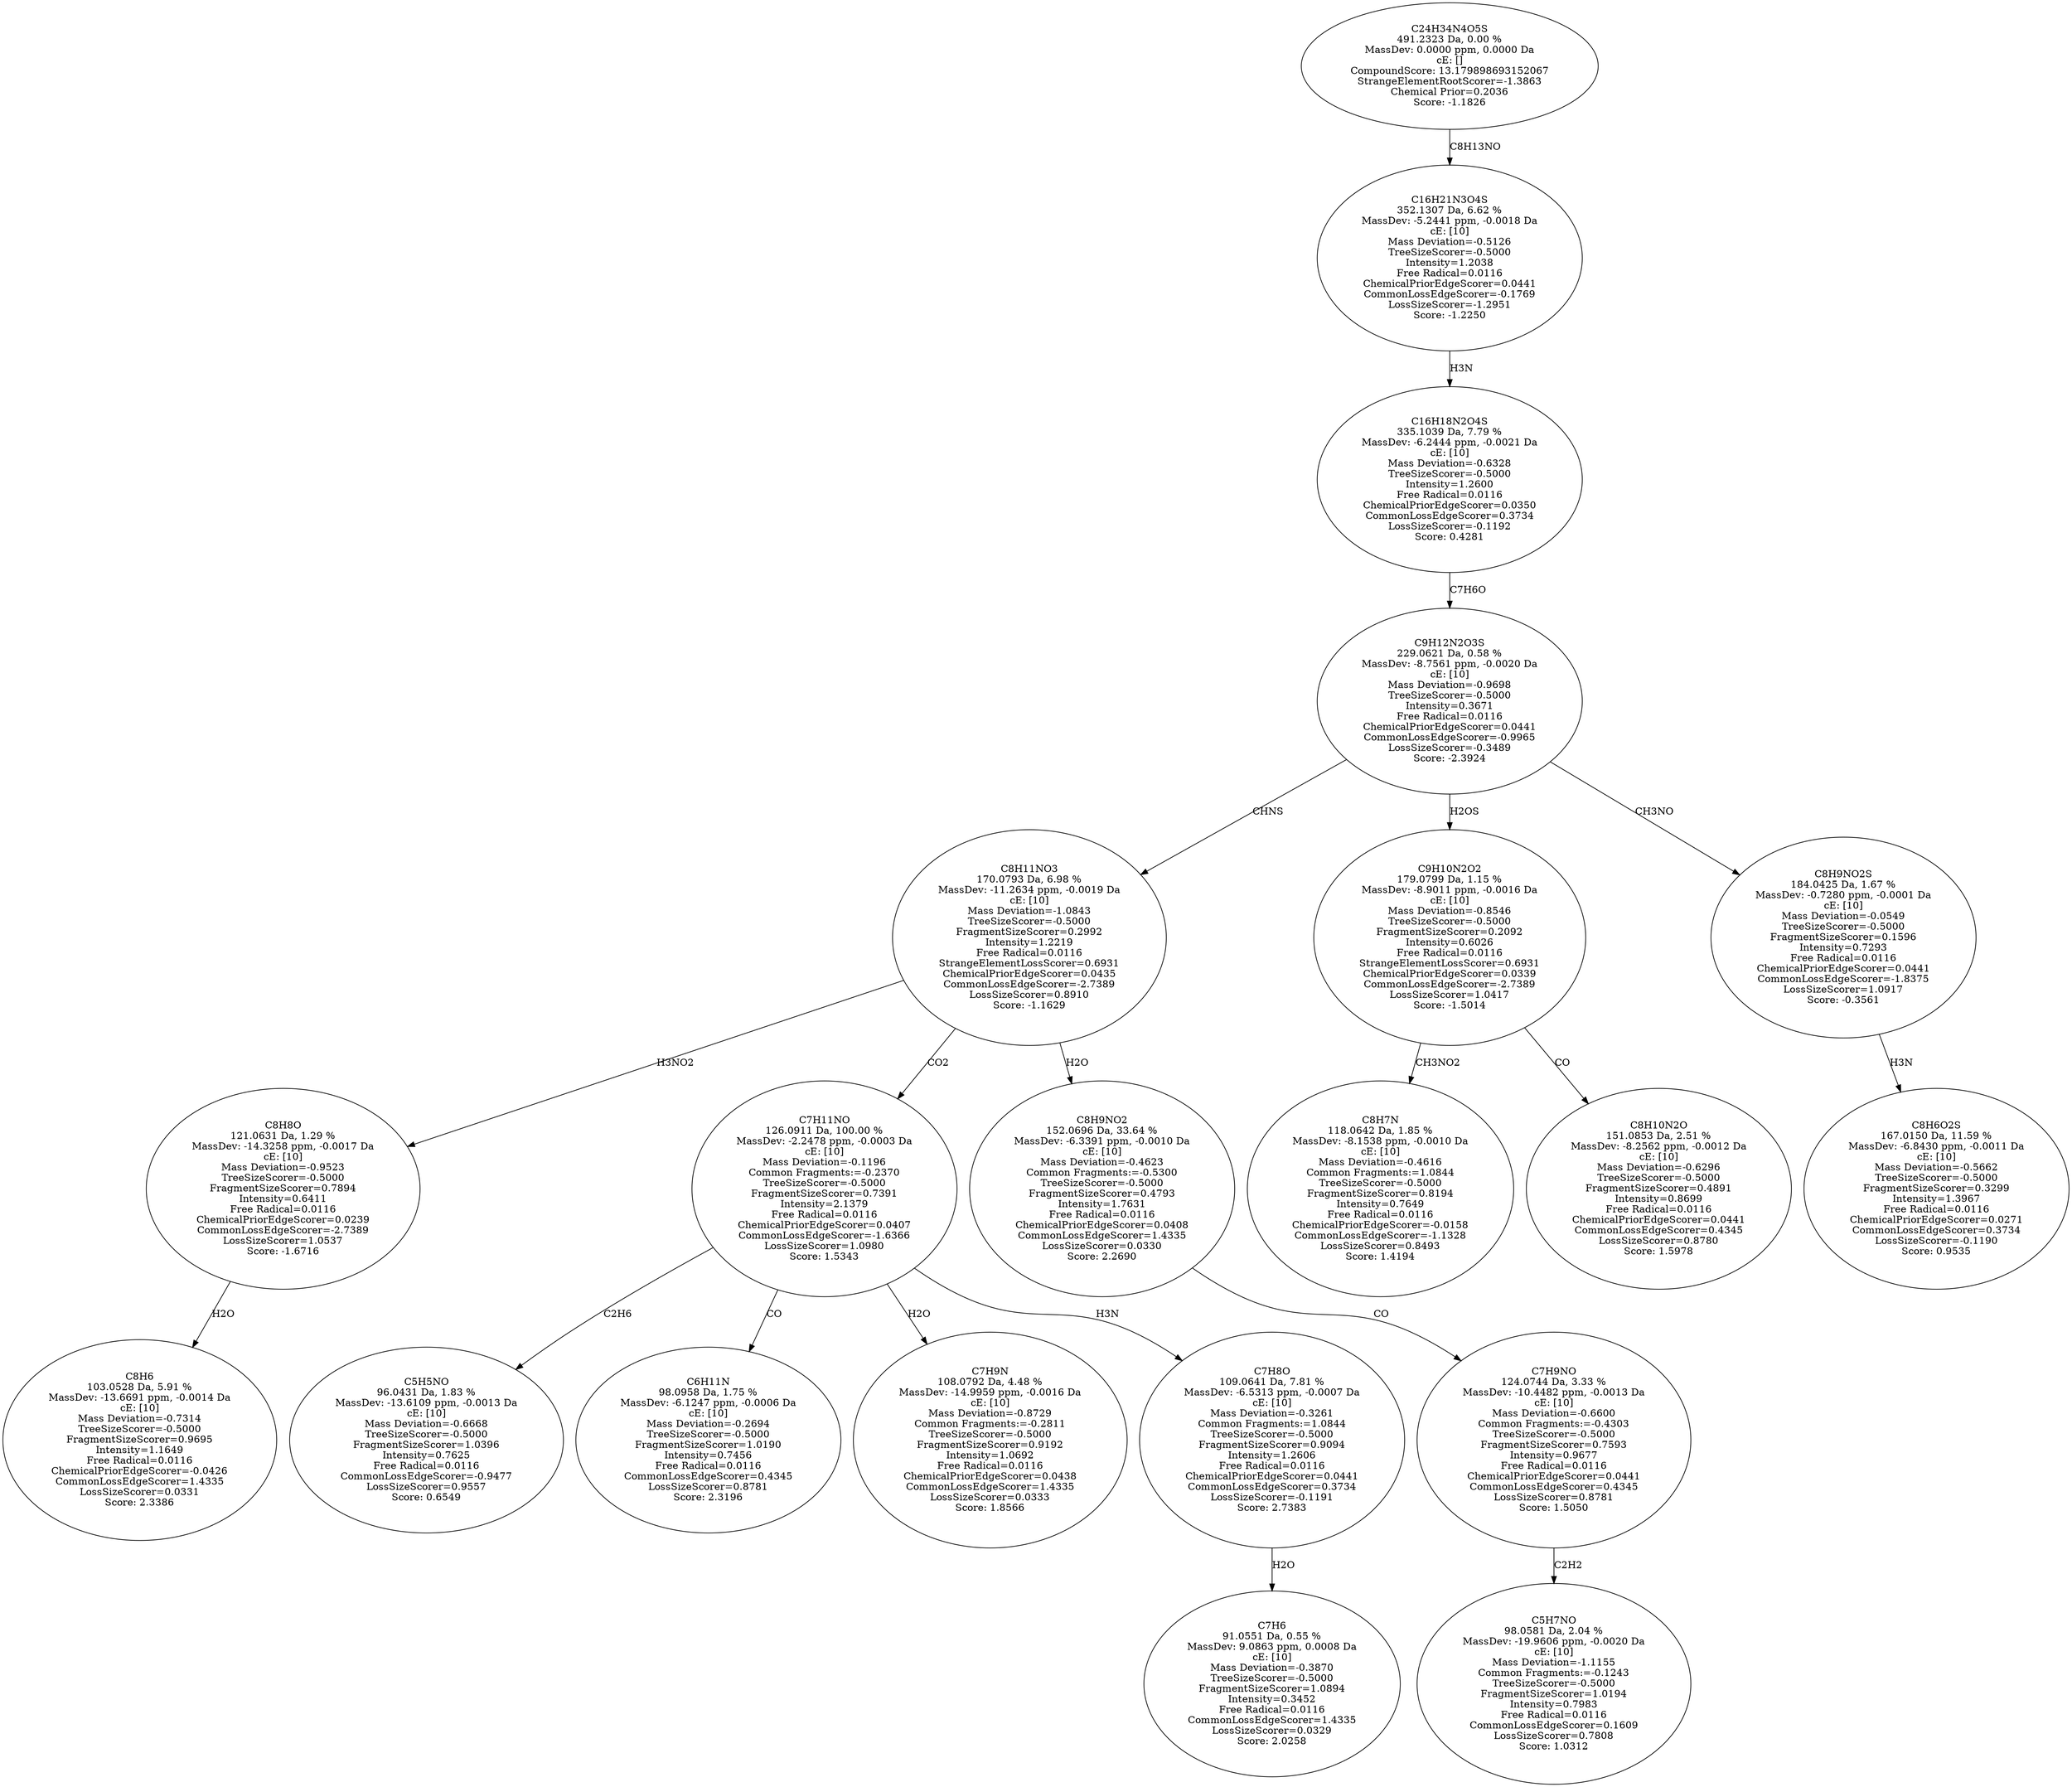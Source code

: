 strict digraph {
v1 [label="C8H6\n103.0528 Da, 5.91 %\nMassDev: -13.6691 ppm, -0.0014 Da\ncE: [10]\nMass Deviation=-0.7314\nTreeSizeScorer=-0.5000\nFragmentSizeScorer=0.9695\nIntensity=1.1649\nFree Radical=0.0116\nChemicalPriorEdgeScorer=-0.0426\nCommonLossEdgeScorer=1.4335\nLossSizeScorer=0.0331\nScore: 2.3386"];
v2 [label="C8H8O\n121.0631 Da, 1.29 %\nMassDev: -14.3258 ppm, -0.0017 Da\ncE: [10]\nMass Deviation=-0.9523\nTreeSizeScorer=-0.5000\nFragmentSizeScorer=0.7894\nIntensity=0.6411\nFree Radical=0.0116\nChemicalPriorEdgeScorer=0.0239\nCommonLossEdgeScorer=-2.7389\nLossSizeScorer=1.0537\nScore: -1.6716"];
v3 [label="C5H5NO\n96.0431 Da, 1.83 %\nMassDev: -13.6109 ppm, -0.0013 Da\ncE: [10]\nMass Deviation=-0.6668\nTreeSizeScorer=-0.5000\nFragmentSizeScorer=1.0396\nIntensity=0.7625\nFree Radical=0.0116\nCommonLossEdgeScorer=-0.9477\nLossSizeScorer=0.9557\nScore: 0.6549"];
v4 [label="C6H11N\n98.0958 Da, 1.75 %\nMassDev: -6.1247 ppm, -0.0006 Da\ncE: [10]\nMass Deviation=-0.2694\nTreeSizeScorer=-0.5000\nFragmentSizeScorer=1.0190\nIntensity=0.7456\nFree Radical=0.0116\nCommonLossEdgeScorer=0.4345\nLossSizeScorer=0.8781\nScore: 2.3196"];
v5 [label="C7H9N\n108.0792 Da, 4.48 %\nMassDev: -14.9959 ppm, -0.0016 Da\ncE: [10]\nMass Deviation=-0.8729\nCommon Fragments:=-0.2811\nTreeSizeScorer=-0.5000\nFragmentSizeScorer=0.9192\nIntensity=1.0692\nFree Radical=0.0116\nChemicalPriorEdgeScorer=0.0438\nCommonLossEdgeScorer=1.4335\nLossSizeScorer=0.0333\nScore: 1.8566"];
v6 [label="C7H6\n91.0551 Da, 0.55 %\nMassDev: 9.0863 ppm, 0.0008 Da\ncE: [10]\nMass Deviation=-0.3870\nTreeSizeScorer=-0.5000\nFragmentSizeScorer=1.0894\nIntensity=0.3452\nFree Radical=0.0116\nCommonLossEdgeScorer=1.4335\nLossSizeScorer=0.0329\nScore: 2.0258"];
v7 [label="C7H8O\n109.0641 Da, 7.81 %\nMassDev: -6.5313 ppm, -0.0007 Da\ncE: [10]\nMass Deviation=-0.3261\nCommon Fragments:=1.0844\nTreeSizeScorer=-0.5000\nFragmentSizeScorer=0.9094\nIntensity=1.2606\nFree Radical=0.0116\nChemicalPriorEdgeScorer=0.0441\nCommonLossEdgeScorer=0.3734\nLossSizeScorer=-0.1191\nScore: 2.7383"];
v8 [label="C7H11NO\n126.0911 Da, 100.00 %\nMassDev: -2.2478 ppm, -0.0003 Da\ncE: [10]\nMass Deviation=-0.1196\nCommon Fragments:=-0.2370\nTreeSizeScorer=-0.5000\nFragmentSizeScorer=0.7391\nIntensity=2.1379\nFree Radical=0.0116\nChemicalPriorEdgeScorer=0.0407\nCommonLossEdgeScorer=-1.6366\nLossSizeScorer=1.0980\nScore: 1.5343"];
v9 [label="C5H7NO\n98.0581 Da, 2.04 %\nMassDev: -19.9606 ppm, -0.0020 Da\ncE: [10]\nMass Deviation=-1.1155\nCommon Fragments:=-0.1243\nTreeSizeScorer=-0.5000\nFragmentSizeScorer=1.0194\nIntensity=0.7983\nFree Radical=0.0116\nCommonLossEdgeScorer=0.1609\nLossSizeScorer=0.7808\nScore: 1.0312"];
v10 [label="C7H9NO\n124.0744 Da, 3.33 %\nMassDev: -10.4482 ppm, -0.0013 Da\ncE: [10]\nMass Deviation=-0.6600\nCommon Fragments:=-0.4303\nTreeSizeScorer=-0.5000\nFragmentSizeScorer=0.7593\nIntensity=0.9677\nFree Radical=0.0116\nChemicalPriorEdgeScorer=0.0441\nCommonLossEdgeScorer=0.4345\nLossSizeScorer=0.8781\nScore: 1.5050"];
v11 [label="C8H9NO2\n152.0696 Da, 33.64 %\nMassDev: -6.3391 ppm, -0.0010 Da\ncE: [10]\nMass Deviation=-0.4623\nCommon Fragments:=-0.5300\nTreeSizeScorer=-0.5000\nFragmentSizeScorer=0.4793\nIntensity=1.7631\nFree Radical=0.0116\nChemicalPriorEdgeScorer=0.0408\nCommonLossEdgeScorer=1.4335\nLossSizeScorer=0.0330\nScore: 2.2690"];
v12 [label="C8H11NO3\n170.0793 Da, 6.98 %\nMassDev: -11.2634 ppm, -0.0019 Da\ncE: [10]\nMass Deviation=-1.0843\nTreeSizeScorer=-0.5000\nFragmentSizeScorer=0.2992\nIntensity=1.2219\nFree Radical=0.0116\nStrangeElementLossScorer=0.6931\nChemicalPriorEdgeScorer=0.0435\nCommonLossEdgeScorer=-2.7389\nLossSizeScorer=0.8910\nScore: -1.1629"];
v13 [label="C8H7N\n118.0642 Da, 1.85 %\nMassDev: -8.1538 ppm, -0.0010 Da\ncE: [10]\nMass Deviation=-0.4616\nCommon Fragments:=1.0844\nTreeSizeScorer=-0.5000\nFragmentSizeScorer=0.8194\nIntensity=0.7649\nFree Radical=0.0116\nChemicalPriorEdgeScorer=-0.0158\nCommonLossEdgeScorer=-1.1328\nLossSizeScorer=0.8493\nScore: 1.4194"];
v14 [label="C8H10N2O\n151.0853 Da, 2.51 %\nMassDev: -8.2562 ppm, -0.0012 Da\ncE: [10]\nMass Deviation=-0.6296\nTreeSizeScorer=-0.5000\nFragmentSizeScorer=0.4891\nIntensity=0.8699\nFree Radical=0.0116\nChemicalPriorEdgeScorer=0.0441\nCommonLossEdgeScorer=0.4345\nLossSizeScorer=0.8780\nScore: 1.5978"];
v15 [label="C9H10N2O2\n179.0799 Da, 1.15 %\nMassDev: -8.9011 ppm, -0.0016 Da\ncE: [10]\nMass Deviation=-0.8546\nTreeSizeScorer=-0.5000\nFragmentSizeScorer=0.2092\nIntensity=0.6026\nFree Radical=0.0116\nStrangeElementLossScorer=0.6931\nChemicalPriorEdgeScorer=0.0339\nCommonLossEdgeScorer=-2.7389\nLossSizeScorer=1.0417\nScore: -1.5014"];
v16 [label="C8H6O2S\n167.0150 Da, 11.59 %\nMassDev: -6.8430 ppm, -0.0011 Da\ncE: [10]\nMass Deviation=-0.5662\nTreeSizeScorer=-0.5000\nFragmentSizeScorer=0.3299\nIntensity=1.3967\nFree Radical=0.0116\nChemicalPriorEdgeScorer=0.0271\nCommonLossEdgeScorer=0.3734\nLossSizeScorer=-0.1190\nScore: 0.9535"];
v17 [label="C8H9NO2S\n184.0425 Da, 1.67 %\nMassDev: -0.7280 ppm, -0.0001 Da\ncE: [10]\nMass Deviation=-0.0549\nTreeSizeScorer=-0.5000\nFragmentSizeScorer=0.1596\nIntensity=0.7293\nFree Radical=0.0116\nChemicalPriorEdgeScorer=0.0441\nCommonLossEdgeScorer=-1.8375\nLossSizeScorer=1.0917\nScore: -0.3561"];
v18 [label="C9H12N2O3S\n229.0621 Da, 0.58 %\nMassDev: -8.7561 ppm, -0.0020 Da\ncE: [10]\nMass Deviation=-0.9698\nTreeSizeScorer=-0.5000\nIntensity=0.3671\nFree Radical=0.0116\nChemicalPriorEdgeScorer=0.0441\nCommonLossEdgeScorer=-0.9965\nLossSizeScorer=-0.3489\nScore: -2.3924"];
v19 [label="C16H18N2O4S\n335.1039 Da, 7.79 %\nMassDev: -6.2444 ppm, -0.0021 Da\ncE: [10]\nMass Deviation=-0.6328\nTreeSizeScorer=-0.5000\nIntensity=1.2600\nFree Radical=0.0116\nChemicalPriorEdgeScorer=0.0350\nCommonLossEdgeScorer=0.3734\nLossSizeScorer=-0.1192\nScore: 0.4281"];
v20 [label="C16H21N3O4S\n352.1307 Da, 6.62 %\nMassDev: -5.2441 ppm, -0.0018 Da\ncE: [10]\nMass Deviation=-0.5126\nTreeSizeScorer=-0.5000\nIntensity=1.2038\nFree Radical=0.0116\nChemicalPriorEdgeScorer=0.0441\nCommonLossEdgeScorer=-0.1769\nLossSizeScorer=-1.2951\nScore: -1.2250"];
v21 [label="C24H34N4O5S\n491.2323 Da, 0.00 %\nMassDev: 0.0000 ppm, 0.0000 Da\ncE: []\nCompoundScore: 13.179898693152067\nStrangeElementRootScorer=-1.3863\nChemical Prior=0.2036\nScore: -1.1826"];
v2 -> v1 [label="H2O"];
v12 -> v2 [label="H3NO2"];
v8 -> v3 [label="C2H6"];
v8 -> v4 [label="CO"];
v8 -> v5 [label="H2O"];
v7 -> v6 [label="H2O"];
v8 -> v7 [label="H3N"];
v12 -> v8 [label="CO2"];
v10 -> v9 [label="C2H2"];
v11 -> v10 [label="CO"];
v12 -> v11 [label="H2O"];
v18 -> v12 [label="CHNS"];
v15 -> v13 [label="CH3NO2"];
v15 -> v14 [label="CO"];
v18 -> v15 [label="H2OS"];
v17 -> v16 [label="H3N"];
v18 -> v17 [label="CH3NO"];
v19 -> v18 [label="C7H6O"];
v20 -> v19 [label="H3N"];
v21 -> v20 [label="C8H13NO"];
}